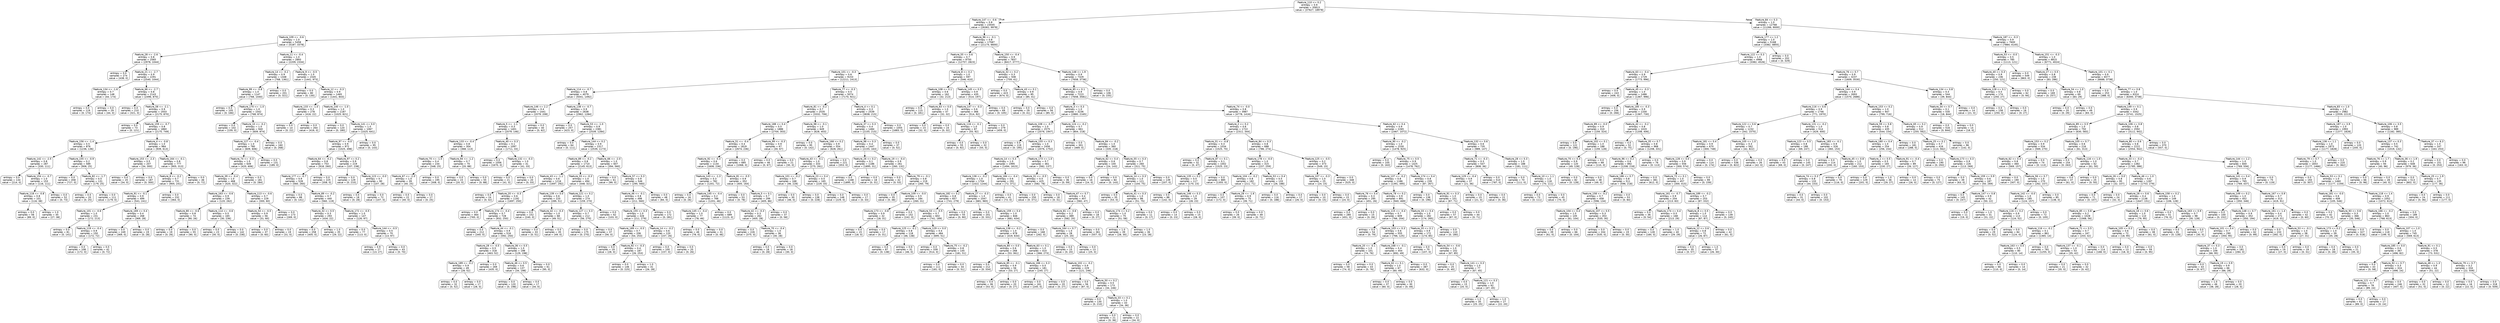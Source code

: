 digraph Tree {
node [shape=box, style="rounded", color="black", fontname=helvetica] ;
edge [fontname=helvetica] ;
0 [label="Feature_110 <= 0.2\nentropy = 0.9\nsamples = 35813\nvalue = [37627, 18978]"] ;
1 [label="Feature_147 <= -0.6\nentropy = 0.8\nsamples = 23045\nvalue = [26361, 9978]"] ;
0 -> 1 [labeldistance=2.5, labelangle=45, headlabel="True"] ;
2 [label="Feature_109 <= -0.6\nentropy = 1.0\nsamples = 5458\nvalue = [5187, 3378]"] ;
1 -> 2 ;
3 [label="Feature_28 <= -2.6\nentropy = 0.8\nsamples = 2565\nvalue = [2978, 1044]"] ;
2 -> 3 ;
4 [label="entropy = 0.0\nsamples = 274\nvalue = [438, 0]"] ;
3 -> 4 ;
5 [label="Feature_21 <= -2.7\nentropy = 0.9\nsamples = 2291\nvalue = [2540, 1044]"] ;
3 -> 5 ;
6 [label="Feature_134 <= -1.6\nentropy = 0.7\nsamples = 148\nvalue = [44, 174]"] ;
5 -> 6 ;
7 [label="entropy = 0.0\nsamples = 119\nvalue = [0, 174]"] ;
6 -> 7 ;
8 [label="entropy = 0.0\nsamples = 29\nvalue = [44, 0]"] ;
6 -> 8 ;
9 [label="Feature_66 <= -2.7\nentropy = 0.8\nsamples = 2143\nvalue = [2496, 870]"] ;
5 -> 9 ;
10 [label="entropy = 0.0\nsamples = 210\nvalue = [321, 0]"] ;
9 -> 10 ;
11 [label="Feature_58 <= -2.1\nentropy = 0.9\nsamples = 1933\nvalue = [2175, 870]"] ;
9 -> 11 ;
12 [label="entropy = 0.0\nsamples = 73\nvalue = [0, 121]"] ;
11 -> 12 ;
13 [label="Feature_159 <= -0.7\nentropy = 0.8\nsamples = 1860\nvalue = [2175, 749]"] ;
11 -> 13 ;
14 [label="Feature_156 <= -1.4\nentropy = 0.5\nsamples = 876\nvalue = [1236, 136]"] ;
13 -> 14 ;
15 [label="Feature_142 <= -2.5\nentropy = 0.8\nsamples = 287\nvalue = [330, 111]"] ;
14 -> 15 ;
16 [label="entropy = 0.0\nsamples = 134\nvalue = [214, 0]"] ;
15 -> 16 ;
17 [label="Feature_154 <= -0.7\nentropy = 1.0\nsamples = 153\nvalue = [116, 111]"] ;
15 -> 17 ;
18 [label="Feature_118 <= -0.8\nentropy = 0.8\nsamples = 101\nvalue = [116, 38]"] ;
17 -> 18 ;
19 [label="entropy = 0.0\nsamples = 56\nvalue = [89, 0]"] ;
18 -> 19 ;
20 [label="entropy = 1.0\nsamples = 45\nvalue = [27, 38]"] ;
18 -> 20 ;
21 [label="entropy = 0.0\nsamples = 52\nvalue = [0, 73]"] ;
17 -> 21 ;
22 [label="Feature_155 <= -0.9\nentropy = 0.2\nsamples = 589\nvalue = [906, 25]"] ;
14 -> 22 ;
23 [label="entropy = 0.0\nsamples = 458\nvalue = [727, 0]"] ;
22 -> 23 ;
24 [label="Feature_82 <= -1.7\nentropy = 0.5\nsamples = 131\nvalue = [179, 25]"] ;
22 -> 24 ;
25 [label="entropy = 0.0\nsamples = 20\nvalue = [0, 25]"] ;
24 -> 25 ;
26 [label="entropy = 0.0\nsamples = 111\nvalue = [179, 0]"] ;
24 -> 26 ;
27 [label="Feature_4 <= -0.8\nentropy = 1.0\nsamples = 984\nvalue = [939, 613]"] ;
13 -> 27 ;
28 [label="Feature_153 <= -2.3\nentropy = 0.5\nsamples = 207\nvalue = [34, 300]"] ;
27 -> 28 ;
29 [label="entropy = 0.0\nsamples = 20\nvalue = [34, 0]"] ;
28 -> 29 ;
30 [label="entropy = 0.0\nsamples = 187\nvalue = [0, 300]"] ;
28 -> 30 ;
31 [label="Feature_164 <= -0.1\nentropy = 0.8\nsamples = 777\nvalue = [905, 313]"] ;
27 -> 31 ;
32 [label="Feature_8 <= -0.2\nentropy = 0.7\nsamples = 731\nvalue = [905, 241]"] ;
31 -> 32 ;
33 [label="Feature_91 <= -0.1\nentropy = 0.9\nsamples = 499\nvalue = [541, 241]"] ;
32 -> 33 ;
34 [label="Feature_101 <= -0.6\nentropy = 1.0\nsamples = 231\nvalue = [172, 213]"] ;
33 -> 34 ;
35 [label="entropy = 0.0\nsamples = 81\nvalue = [0, 141]"] ;
34 -> 35 ;
36 [label="Feature_119 <= -0.4\nentropy = 0.9\nsamples = 150\nvalue = [172, 72]"] ;
34 -> 36 ;
37 [label="entropy = 0.0\nsamples = 108\nvalue = [172, 0]"] ;
36 -> 37 ;
38 [label="entropy = 0.0\nsamples = 42\nvalue = [0, 72]"] ;
36 -> 38 ;
39 [label="Feature_169 <= 0.4\nentropy = 0.4\nsamples = 268\nvalue = [369, 28]"] ;
33 -> 39 ;
40 [label="entropy = 0.0\nsamples = 249\nvalue = [369, 0]"] ;
39 -> 40 ;
41 [label="entropy = 0.0\nsamples = 19\nvalue = [0, 28]"] ;
39 -> 41 ;
42 [label="entropy = 0.0\nsamples = 232\nvalue = [364, 0]"] ;
32 -> 42 ;
43 [label="entropy = 0.0\nsamples = 46\nvalue = [0, 72]"] ;
31 -> 43 ;
44 [label="Feature_11 <= -0.4\nentropy = 1.0\nsamples = 2893\nvalue = [2209, 2334]"] ;
2 -> 44 ;
45 [label="Feature_14 <= -0.2\nentropy = 0.9\nsamples = 1348\nvalue = [768, 1361]"] ;
44 -> 45 ;
46 [label="Feature_99 <= -0.8\nentropy = 1.0\nsamples = 1147\nvalue = [768, 1040]"] ;
45 -> 46 ;
47 [label="entropy = 0.0\nsamples = 105\nvalue = [0, 166]"] ;
46 -> 47 ;
48 [label="Feature_170 <= -1.0\nentropy = 1.0\nsamples = 1042\nvalue = [768, 874]"] ;
46 -> 48 ;
49 [label="entropy = 0.0\nsamples = 102\nvalue = [159, 0]"] ;
48 -> 49 ;
50 [label="Feature_10 <= -0.2\nentropy = 1.0\nsamples = 940\nvalue = [609, 874]"] ;
48 -> 50 ;
51 [label="Feature_127 <= -0.4\nentropy = 1.0\nsamples = 780\nvalue = [609, 606]"] ;
50 -> 51 ;
52 [label="Feature_74 <= -0.3\nentropy = 1.0\nsamples = 649\nvalue = [420, 606]"] ;
51 -> 52 ;
53 [label="Feature_39 <= -0.4\nentropy = 1.0\nsamples = 468\nvalue = [420, 322]"] ;
52 -> 53 ;
54 [label="Feature_163 <= -0.6\nentropy = 0.9\nsamples = 239\nvalue = [120, 262]"] ;
53 -> 54 ;
55 [label="Feature_80 <= -0.6\nentropy = 0.8\nsamples = 74\nvalue = [90, 26]"] ;
54 -> 55 ;
56 [label="entropy = 0.0\nsamples = 19\nvalue = [0, 26]"] ;
55 -> 56 ;
57 [label="entropy = 0.0\nsamples = 55\nvalue = [90, 0]"] ;
55 -> 57 ;
58 [label="Feature_114 <= -0.6\nentropy = 0.5\nsamples = 165\nvalue = [30, 236]"] ;
54 -> 58 ;
59 [label="entropy = 0.0\nsamples = 23\nvalue = [30, 0]"] ;
58 -> 59 ;
60 [label="entropy = 0.0\nsamples = 142\nvalue = [0, 236]"] ;
58 -> 60 ;
61 [label="Feature_113 <= -0.6\nentropy = 0.7\nsamples = 229\nvalue = [300, 60]"] ;
53 -> 61 ;
62 [label="Feature_54 <= -0.5\nentropy = 0.9\nsamples = 56\nvalue = [31, 60]"] ;
61 -> 62 ;
63 [label="entropy = 0.0\nsamples = 37\nvalue = [0, 60]"] ;
62 -> 63 ;
64 [label="entropy = 0.0\nsamples = 19\nvalue = [31, 0]"] ;
62 -> 64 ;
65 [label="entropy = 0.0\nsamples = 173\nvalue = [269, 0]"] ;
61 -> 65 ;
66 [label="entropy = 0.0\nsamples = 181\nvalue = [0, 284]"] ;
52 -> 66 ;
67 [label="entropy = 0.0\nsamples = 131\nvalue = [189, 0]"] ;
51 -> 67 ;
68 [label="entropy = 0.0\nsamples = 160\nvalue = [0, 268]"] ;
50 -> 68 ;
69 [label="entropy = 0.0\nsamples = 201\nvalue = [0, 321]"] ;
45 -> 69 ;
70 [label="Feature_9 <= -0.5\nentropy = 1.0\nsamples = 1545\nvalue = [1441, 973]"] ;
44 -> 70 ;
71 [label="entropy = 0.0\nsamples = 80\nvalue = [0, 130]"] ;
70 -> 71 ;
72 [label="Feature_12 <= -0.3\nentropy = 0.9\nsamples = 1465\nvalue = [1441, 843]"] ;
70 -> 72 ;
73 [label="Feature_133 <= -1.0\nentropy = 0.3\nsamples = 278\nvalue = [416, 22]"] ;
72 -> 73 ;
74 [label="entropy = 0.0\nsamples = 14\nvalue = [0, 22]"] ;
73 -> 74 ;
75 [label="entropy = 0.0\nsamples = 264\nvalue = [416, 0]"] ;
73 -> 75 ;
76 [label="Feature_140 <= -1.0\nentropy = 1.0\nsamples = 1187\nvalue = [1025, 821]"] ;
72 -> 76 ;
77 [label="entropy = 0.0\nsamples = 120\nvalue = [0, 180]"] ;
76 -> 77 ;
78 [label="Feature_141 <= 0.0\nentropy = 1.0\nsamples = 1067\nvalue = [1025, 641]"] ;
76 -> 78 ;
79 [label="Feature_97 <= -0.0\nentropy = 0.9\nsamples = 972\nvalue = [1025, 498]"] ;
78 -> 79 ;
80 [label="Feature_64 <= -0.2\nentropy = 0.8\nsamples = 753\nvalue = [918, 260]"] ;
79 -> 80 ;
81 [label="Feature_177 <= -0.7\nentropy = 0.9\nsamples = 528\nvalue = [560, 260]"] ;
80 -> 81 ;
82 [label="entropy = 0.0\nsamples = 88\nvalue = [0, 141]"] ;
81 -> 82 ;
83 [label="Feature_89 <= -0.2\nentropy = 0.7\nsamples = 440\nvalue = [560, 119]"] ;
81 -> 83 ;
84 [label="Feature_32 <= 0.5\nentropy = 0.3\nsamples = 293\nvalue = [434, 22]"] ;
83 -> 84 ;
85 [label="entropy = 0.0\nsamples = 258\nvalue = [405, 0]"] ;
84 -> 85 ;
86 [label="entropy = 1.0\nsamples = 35\nvalue = [29, 22]"] ;
84 -> 86 ;
87 [label="Feature_172 <= -0.5\nentropy = 1.0\nsamples = 147\nvalue = [126, 97]"] ;
83 -> 87 ;
88 [label="entropy = 0.0\nsamples = 77\nvalue = [113, 0]"] ;
87 -> 88 ;
89 [label="Feature_144 <= -0.5\nentropy = 0.5\nsamples = 70\nvalue = [13, 97]"] ;
87 -> 89 ;
90 [label="entropy = 0.9\nsamples = 27\nvalue = [13, 27]"] ;
89 -> 90 ;
91 [label="entropy = 0.0\nsamples = 43\nvalue = [0, 70]"] ;
89 -> 91 ;
92 [label="entropy = 0.0\nsamples = 225\nvalue = [358, 0]"] ;
80 -> 92 ;
93 [label="Feature_97 <= 0.2\nentropy = 0.9\nsamples = 219\nvalue = [107, 238]"] ;
79 -> 93 ;
94 [label="entropy = 0.0\nsamples = 129\nvalue = [0, 210]"] ;
93 -> 94 ;
95 [label="Feature_123 <= -0.0\nentropy = 0.7\nsamples = 90\nvalue = [107, 28]"] ;
93 -> 95 ;
96 [label="entropy = 0.0\nsamples = 18\nvalue = [0, 28]"] ;
95 -> 96 ;
97 [label="entropy = 0.0\nsamples = 72\nvalue = [107, 0]"] ;
95 -> 97 ;
98 [label="entropy = 0.0\nsamples = 95\nvalue = [0, 143]"] ;
78 -> 98 ;
99 [label="Feature_96 <= -0.1\nentropy = 0.8\nsamples = 17587\nvalue = [21174, 6600]"] ;
1 -> 99 ;
100 [label="Feature_55 <= 0.6\nentropy = 0.7\nsamples = 9750\nvalue = [12757, 2823]"] ;
99 -> 100 ;
101 [label="Feature_101 <= -0.3\nentropy = 0.6\nsamples = 9153\nvalue = [12211, 2413]"] ;
100 -> 101 ;
102 [label="Feature_114 <= -0.7\nentropy = 0.8\nsamples = 4079\nvalue = [5041, 1492]"] ;
101 -> 102 ;
103 [label="Feature_146 <= 2.2\nentropy = 0.4\nsamples = 1441\nvalue = [2079, 208]"] ;
102 -> 103 ;
104 [label="Feature_5 <= -1.1\nentropy = 0.3\nsamples = 1401\nvalue = [2079, 146]"] ;
103 -> 104 ;
105 [label="Feature_133 <= -0.4\nentropy = 0.8\nsamples = 304\nvalue = [368, 113]"] ;
104 -> 105 ;
106 [label="Feature_70 <= -1.5\nentropy = 0.4\nsamples = 234\nvalue = [348, 25]"] ;
105 -> 106 ;
107 [label="Feature_67 <= -2.0\nentropy = 1.0\nsamples = 39\nvalue = [40, 25]"] ;
106 -> 107 ;
108 [label="entropy = 0.0\nsamples = 22\nvalue = [40, 0]"] ;
107 -> 108 ;
109 [label="entropy = 0.0\nsamples = 17\nvalue = [0, 25]"] ;
107 -> 109 ;
110 [label="entropy = 0.0\nsamples = 195\nvalue = [308, 0]"] ;
106 -> 110 ;
111 [label="Feature_94 <= -1.2\nentropy = 0.7\nsamples = 70\nvalue = [20, 88]"] ;
105 -> 111 ;
112 [label="entropy = 0.0\nsamples = 15\nvalue = [20, 0]"] ;
111 -> 112 ;
113 [label="entropy = 0.0\nsamples = 55\nvalue = [0, 88]"] ;
111 -> 113 ;
114 [label="Feature_40 <= 0.3\nentropy = 0.1\nsamples = 1097\nvalue = [1711, 33]"] ;
104 -> 114 ;
115 [label="entropy = 0.0\nsamples = 1056\nvalue = [1670, 0]"] ;
114 -> 115 ;
116 [label="Feature_132 <= -0.3\nentropy = 1.0\nsamples = 41\nvalue = [41, 33]"] ;
114 -> 116 ;
117 [label="entropy = 0.0\nsamples = 21\nvalue = [41, 0]"] ;
116 -> 117 ;
118 [label="entropy = 0.0\nsamples = 20\nvalue = [0, 33]"] ;
116 -> 118 ;
119 [label="entropy = 0.0\nsamples = 40\nvalue = [0, 62]"] ;
103 -> 119 ;
120 [label="Feature_138 <= -0.7\nentropy = 0.9\nsamples = 2638\nvalue = [2962, 1284]"] ;
102 -> 120 ;
121 [label="entropy = 0.0\nsamples = 257\nvalue = [423, 0]"] ;
120 -> 121 ;
122 [label="Feature_53 <= -1.0\nentropy = 0.9\nsamples = 2381\nvalue = [2539, 1284]"] ;
120 -> 122 ;
123 [label="entropy = 0.0\nsamples = 64\nvalue = [0, 111]"] ;
122 -> 123 ;
124 [label="Feature_144 <= 0.2\nentropy = 0.9\nsamples = 2317\nvalue = [2539, 1173]"] ;
122 -> 124 ;
125 [label="Feature_89 <= -0.2\nentropy = 0.8\nsamples = 1710\nvalue = [2145, 613]"] ;
124 -> 125 ;
126 [label="Feature_43 <= -1.1\nentropy = 0.6\nsamples = 1216\nvalue = [1697, 292]"] ;
125 -> 126 ;
127 [label="entropy = 0.0\nsamples = 24\nvalue = [0, 42]"] ;
126 -> 127 ;
128 [label="Feature_20 <= -0.3\nentropy = 0.6\nsamples = 1192\nvalue = [1697, 250]"] ;
126 -> 128 ;
129 [label="entropy = 0.0\nsamples = 464\nvalue = [765, 0]"] ;
128 -> 129 ;
130 [label="Feature_174 <= -0.4\nentropy = 0.7\nsamples = 728\nvalue = [932, 250]"] ;
128 -> 130 ;
131 [label="entropy = 0.0\nsamples = 212\nvalue = [340, 0]"] ;
130 -> 131 ;
132 [label="Feature_44 <= -0.1\nentropy = 0.9\nsamples = 516\nvalue = [592, 250]"] ;
130 -> 132 ;
133 [label="Feature_28 <= -0.5\nentropy = 0.5\nsamples = 318\nvalue = [463, 52]"] ;
132 -> 133 ;
134 [label="Feature_189 <= -0.2\nentropy = 0.9\nsamples = 49\nvalue = [28, 52]"] ;
133 -> 134 ;
135 [label="entropy = 0.0\nsamples = 32\nvalue = [0, 52]"] ;
134 -> 135 ;
136 [label="entropy = 0.0\nsamples = 17\nvalue = [28, 0]"] ;
134 -> 136 ;
137 [label="entropy = 0.0\nsamples = 269\nvalue = [435, 0]"] ;
133 -> 137 ;
138 [label="Feature_36 <= 0.5\nentropy = 1.0\nsamples = 198\nvalue = [129, 198]"] ;
132 -> 138 ;
139 [label="Feature_46 <= 0.5\nentropy = 0.6\nsamples = 137\nvalue = [34, 198]"] ;
138 -> 139 ;
140 [label="entropy = 0.0\nsamples = 120\nvalue = [0, 198]"] ;
139 -> 140 ;
141 [label="entropy = 0.0\nsamples = 17\nvalue = [34, 0]"] ;
139 -> 141 ;
142 [label="entropy = 0.0\nsamples = 61\nvalue = [95, 0]"] ;
138 -> 142 ;
143 [label="Feature_33 <= -0.3\nentropy = 1.0\nsamples = 494\nvalue = [448, 321]"] ;
125 -> 143 ;
144 [label="Feature_139 <= 0.0\nentropy = 0.6\nsamples = 220\nvalue = [289, 51]"] ;
143 -> 144 ;
145 [label="entropy = 0.0\nsamples = 152\nvalue = [240, 0]"] ;
144 -> 145 ;
146 [label="Feature_42 <= -0.3\nentropy = 1.0\nsamples = 68\nvalue = [49, 51]"] ;
144 -> 146 ;
147 [label="entropy = 0.0\nsamples = 33\nvalue = [0, 51]"] ;
146 -> 147 ;
148 [label="entropy = 0.0\nsamples = 35\nvalue = [49, 0]"] ;
146 -> 148 ;
149 [label="Feature_121 <= 0.2\nentropy = 1.0\nsamples = 274\nvalue = [159, 270]"] ;
143 -> 149 ;
150 [label="Feature_127 <= 0.3\nentropy = 0.7\nsamples = 212\nvalue = [56, 270]"] ;
149 -> 150 ;
151 [label="entropy = 0.0\nsamples = 175\nvalue = [0, 270]"] ;
150 -> 151 ;
152 [label="entropy = 0.0\nsamples = 37\nvalue = [56, 0]"] ;
150 -> 152 ;
153 [label="entropy = 0.0\nsamples = 62\nvalue = [103, 0]"] ;
149 -> 153 ;
154 [label="Feature_66 <= -2.0\nentropy = 1.0\nsamples = 607\nvalue = [394, 560]"] ;
124 -> 154 ;
155 [label="entropy = 0.0\nsamples = 61\nvalue = [99, 0]"] ;
154 -> 155 ;
156 [label="Feature_57 <= 0.3\nentropy = 0.9\nsamples = 546\nvalue = [295, 560]"] ;
154 -> 156 ;
157 [label="Feature_46 <= -0.1\nentropy = 0.8\nsamples = 498\nvalue = [211, 560]"] ;
156 -> 157 ;
158 [label="Feature_155 <= 0.3\nentropy = 1.0\nsamples = 326\nvalue = [211, 279]"] ;
157 -> 158 ;
159 [label="Feature_189 <= -0.5\nentropy = 0.7\nsamples = 206\nvalue = [54, 253]"] ;
158 -> 159 ;
160 [label="entropy = 0.0\nsamples = 19\nvalue = [28, 0]"] ;
159 -> 160 ;
161 [label="Feature_92 <= -0.3\nentropy = 0.4\nsamples = 187\nvalue = [26, 253]"] ;
159 -> 161 ;
162 [label="entropy = 0.0\nsamples = 146\nvalue = [0, 225]"] ;
161 -> 162 ;
163 [label="entropy = 1.0\nsamples = 41\nvalue = [26, 28]"] ;
161 -> 163 ;
164 [label="Feature_14 <= -0.2\nentropy = 0.6\nsamples = 120\nvalue = [157, 26]"] ;
158 -> 164 ;
165 [label="entropy = 0.0\nsamples = 100\nvalue = [157, 0]"] ;
164 -> 165 ;
166 [label="entropy = 0.0\nsamples = 20\nvalue = [0, 26]"] ;
164 -> 166 ;
167 [label="entropy = 0.0\nsamples = 172\nvalue = [0, 281]"] ;
157 -> 167 ;
168 [label="entropy = 0.0\nsamples = 48\nvalue = [84, 0]"] ;
156 -> 168 ;
169 [label="Feature_77 <= -0.3\nentropy = 0.5\nsamples = 5074\nvalue = [7170, 921]"] ;
101 -> 169 ;
170 [label="Feature_81 <= -0.2\nentropy = 0.7\nsamples = 2535\nvalue = [3332, 706]"] ;
169 -> 170 ;
171 [label="Feature_188 <= 0.4\nentropy = 0.5\nsamples = 1886\nvalue = [2704, 303]"] ;
170 -> 171 ;
172 [label="Feature_51 <= -0.4\nentropy = 0.4\nsamples = 1819\nvalue = [2674, 236]"] ;
171 -> 172 ;
173 [label="Feature_92 <= -0.3\nentropy = 0.6\nsamples = 1134\nvalue = [1606, 236]"] ;
172 -> 173 ;
174 [label="Feature_143 <= -1.3\nentropy = 0.3\nsamples = 782\nvalue = [1201, 72]"] ;
173 -> 174 ;
175 [label="entropy = 0.0\nsamples = 16\nvalue = [0, 26]"] ;
174 -> 175 ;
176 [label="Feature_145 <= -0.4\nentropy = 0.2\nsamples = 766\nvalue = [1201, 46]"] ;
174 -> 176 ;
177 [label="Feature_145 <= -0.4\nentropy = 1.0\nsamples = 77\nvalue = [78, 46]"] ;
176 -> 177 ;
178 [label="entropy = 0.0\nsamples = 46\nvalue = [78, 0]"] ;
177 -> 178 ;
179 [label="entropy = 0.0\nsamples = 31\nvalue = [0, 46]"] ;
177 -> 179 ;
180 [label="entropy = 0.0\nsamples = 689\nvalue = [1123, 0]"] ;
176 -> 180 ;
181 [label="Feature_81 <= -0.5\nentropy = 0.9\nsamples = 352\nvalue = [405, 164]"] ;
173 -> 181 ;
182 [label="entropy = 0.0\nsamples = 53\nvalue = [0, 78]"] ;
181 -> 182 ;
183 [label="Feature_5 <= 0.1\nentropy = 0.7\nsamples = 299\nvalue = [405, 86]"] ;
181 -> 183 ;
184 [label="Feature_42 <= -0.3\nentropy = 0.3\nsamples = 262\nvalue = [405, 28]"] ;
183 -> 184 ;
185 [label="entropy = 0.0\nsamples = 226\nvalue = [375, 0]"] ;
184 -> 185 ;
186 [label="Feature_70 <= -0.4\nentropy = 1.0\nsamples = 36\nvalue = [30, 28]"] ;
184 -> 186 ;
187 [label="entropy = 0.0\nsamples = 18\nvalue = [0, 28]"] ;
186 -> 187 ;
188 [label="entropy = 0.0\nsamples = 18\nvalue = [30, 0]"] ;
186 -> 188 ;
189 [label="entropy = 0.0\nsamples = 37\nvalue = [0, 58]"] ;
183 -> 189 ;
190 [label="entropy = 0.0\nsamples = 685\nvalue = [1068, 0]"] ;
172 -> 190 ;
191 [label="Feature_99 <= -0.3\nentropy = 0.9\nsamples = 67\nvalue = [30, 67]"] ;
171 -> 191 ;
192 [label="entropy = 0.0\nsamples = 46\nvalue = [0, 67]"] ;
191 -> 192 ;
193 [label="entropy = 0.0\nsamples = 21\nvalue = [30, 0]"] ;
191 -> 193 ;
194 [label="Feature_98 <= -0.1\nentropy = 1.0\nsamples = 649\nvalue = [628, 403]"] ;
170 -> 194 ;
195 [label="entropy = 0.0\nsamples = 95\nvalue = [0, 142]"] ;
194 -> 195 ;
196 [label="Feature_166 <= 0.2\nentropy = 0.9\nsamples = 554\nvalue = [628, 261]"] ;
194 -> 196 ;
197 [label="Feature_43 <= -0.1\nentropy = 1.0\nsamples = 333\nvalue = [275, 261]"] ;
196 -> 197 ;
198 [label="Feature_101 <= -0.2\nentropy = 0.7\nsamples = 168\nvalue = [46, 228]"] ;
197 -> 198 ;
199 [label="entropy = 0.0\nsamples = 30\nvalue = [46, 0]"] ;
198 -> 199 ;
200 [label="entropy = 0.0\nsamples = 138\nvalue = [0, 228]"] ;
198 -> 200 ;
201 [label="Feature_23 <= 0.4\nentropy = 0.5\nsamples = 165\nvalue = [229, 33]"] ;
197 -> 201 ;
202 [label="entropy = 0.0\nsamples = 148\nvalue = [229, 0]"] ;
201 -> 202 ;
203 [label="entropy = 0.0\nsamples = 17\nvalue = [0, 33]"] ;
201 -> 203 ;
204 [label="entropy = 0.0\nsamples = 221\nvalue = [353, 0]"] ;
196 -> 204 ;
205 [label="Feature_4 <= 0.1\nentropy = 0.3\nsamples = 2539\nvalue = [3838, 215]"] ;
169 -> 205 ;
206 [label="Feature_37 <= 0.3\nentropy = 0.4\nsamples = 1484\nvalue = [2155, 215]"] ;
205 -> 206 ;
207 [label="Feature_98 <= 0.3\nentropy = 0.4\nsamples = 1447\nvalue = [2155, 163]"] ;
206 -> 207 ;
208 [label="Feature_26 <= 0.2\nentropy = 0.1\nsamples = 1186\nvalue = [1895, 31]"] ;
207 -> 208 ;
209 [label="entropy = 0.0\nsamples = 1168\nvalue = [1895, 0]"] ;
208 -> 209 ;
210 [label="entropy = 0.0\nsamples = 18\nvalue = [0, 31]"] ;
208 -> 210 ;
211 [label="Feature_19 <= -0.4\nentropy = 0.9\nsamples = 261\nvalue = [260, 132]"] ;
207 -> 211 ;
212 [label="entropy = 0.0\nsamples = 42\nvalue = [0, 53]"] ;
211 -> 212 ;
213 [label="Feature_79 <= -0.1\nentropy = 0.8\nsamples = 219\nvalue = [260, 79]"] ;
211 -> 213 ;
214 [label="entropy = 0.0\nsamples = 35\nvalue = [0, 48]"] ;
213 -> 214 ;
215 [label="Feature_109 <= -0.0\nentropy = 0.5\nsamples = 184\nvalue = [260, 31]"] ;
213 -> 215 ;
216 [label="Feature_173 <= -0.8\nentropy = 0.9\nsamples = 32\nvalue = [18, 31]"] ;
215 -> 216 ;
217 [label="entropy = 0.0\nsamples = 15\nvalue = [18, 0]"] ;
216 -> 217 ;
218 [label="entropy = 0.0\nsamples = 17\nvalue = [0, 31]"] ;
216 -> 218 ;
219 [label="entropy = 0.0\nsamples = 152\nvalue = [242, 0]"] ;
215 -> 219 ;
220 [label="entropy = 0.0\nsamples = 37\nvalue = [0, 52]"] ;
206 -> 220 ;
221 [label="entropy = 0.0\nsamples = 1055\nvalue = [1683, 0]"] ;
205 -> 221 ;
222 [label="Feature_8 <= 0.2\nentropy = 1.0\nsamples = 597\nvalue = [546, 410]"] ;
100 -> 222 ;
223 [label="Feature_108 <= 0.1\nentropy = 0.6\nsamples = 162\nvalue = [32, 213]"] ;
222 -> 223 ;
224 [label="entropy = 0.0\nsamples = 115\nvalue = [0, 181]"] ;
223 -> 224 ;
225 [label="Feature_63 <= 0.0\nentropy = 1.0\nsamples = 47\nvalue = [32, 32]"] ;
223 -> 225 ;
226 [label="entropy = 0.0\nsamples = 23\nvalue = [32, 0]"] ;
225 -> 226 ;
227 [label="entropy = 0.0\nsamples = 24\nvalue = [0, 32]"] ;
225 -> 227 ;
228 [label="Feature_145 <= 0.5\nentropy = 0.9\nsamples = 435\nvalue = [514, 197]"] ;
222 -> 228 ;
229 [label="Feature_147 <= -0.3\nentropy = 0.6\nsamples = 366\nvalue = [514, 92]"] ;
228 -> 229 ;
230 [label="Feature_116 <= -0.1\nentropy = 1.0\nsamples = 87\nvalue = [55, 92]"] ;
229 -> 230 ;
231 [label="entropy = 0.0\nsamples = 55\nvalue = [0, 92]"] ;
230 -> 231 ;
232 [label="entropy = 0.0\nsamples = 32\nvalue = [55, 0]"] ;
230 -> 232 ;
233 [label="entropy = 0.0\nsamples = 279\nvalue = [459, 0]"] ;
229 -> 233 ;
234 [label="entropy = 0.0\nsamples = 69\nvalue = [0, 105]"] ;
228 -> 234 ;
235 [label="Feature_150 <= -0.4\nentropy = 0.9\nsamples = 7837\nvalue = [8417, 3777]"] ;
99 -> 235 ;
236 [label="Feature_32 <= 0.2\nentropy = 0.3\nsamples = 508\nvalue = [759, 41]"] ;
235 -> 236 ;
237 [label="entropy = 0.0\nsamples = 423\nvalue = [674, 0]"] ;
236 -> 237 ;
238 [label="Feature_43 <= 0.1\nentropy = 0.9\nsamples = 85\nvalue = [85, 41]"] ;
236 -> 238 ;
239 [label="entropy = 0.0\nsamples = 29\nvalue = [0, 41]"] ;
238 -> 239 ;
240 [label="entropy = 0.0\nsamples = 56\nvalue = [85, 0]"] ;
238 -> 240 ;
241 [label="Feature_148 <= 1.9\nentropy = 0.9\nsamples = 7329\nvalue = [7658, 3736]"] ;
235 -> 241 ;
242 [label="Feature_85 <= 0.1\nentropy = 0.9\nsamples = 7223\nvalue = [7658, 3581]"] ;
241 -> 242 ;
243 [label="Feature_3 <= 0.3\nentropy = 1.0\nsamples = 3236\nvalue = [2880, 2165]"] ;
242 -> 243 ;
244 [label="Feature_108 <= -0.7\nentropy = 1.0\nsamples = 2575\nvalue = [2076, 1947]"] ;
243 -> 244 ;
245 [label="entropy = 0.0\nsamples = 119\nvalue = [0, 195]"] ;
244 -> 245 ;
246 [label="Feature_155 <= 0.3\nentropy = 1.0\nsamples = 2456\nvalue = [2076, 1752]"] ;
244 -> 246 ;
247 [label="Feature_14 <= 0.3\nentropy = 1.0\nsamples = 1995\nvalue = [1494, 1615]"] ;
246 -> 247 ;
248 [label="Feature_136 <= -0.2\nentropy = 1.0\nsamples = 1704\nvalue = [1422, 1244]"] ;
247 -> 248 ;
249 [label="Feature_182 <= 0.2\nentropy = 0.8\nsamples = 657\nvalue = [741, 279]"] ;
248 -> 249 ;
250 [label="Feature_53 <= -0.5\nentropy = 0.7\nsamples = 602\nvalue = [741, 189]"] ;
249 -> 250 ;
251 [label="Feature_125 <= -0.1\nentropy = 0.8\nsamples = 118\nvalue = [46, 138]"] ;
250 -> 251 ;
252 [label="entropy = 0.0\nsamples = 87\nvalue = [0, 138]"] ;
251 -> 252 ;
253 [label="entropy = 0.0\nsamples = 31\nvalue = [46, 0]"] ;
251 -> 253 ;
254 [label="Feature_129 <= 0.0\nentropy = 0.4\nsamples = 484\nvalue = [695, 51]"] ;
250 -> 254 ;
255 [label="entropy = 0.0\nsamples = 339\nvalue = [514, 0]"] ;
254 -> 255 ;
256 [label="Feature_75 <= -0.2\nentropy = 0.8\nsamples = 145\nvalue = [181, 51]"] ;
254 -> 256 ;
257 [label="entropy = 0.0\nsamples = 111\nvalue = [181, 0]"] ;
256 -> 257 ;
258 [label="entropy = 0.0\nsamples = 34\nvalue = [0, 51]"] ;
256 -> 258 ;
259 [label="entropy = 0.0\nsamples = 55\nvalue = [0, 90]"] ;
249 -> 259 ;
260 [label="Feature_27 <= -0.3\nentropy = 1.0\nsamples = 1047\nvalue = [681, 965]"] ;
248 -> 260 ;
261 [label="entropy = 0.0\nsamples = 201\nvalue = [0, 331]"] ;
260 -> 261 ;
262 [label="Feature_159 <= 0.4\nentropy = 1.0\nsamples = 846\nvalue = [681, 634]"] ;
260 -> 262 ;
263 [label="Feature_138 <= -0.2\nentropy = 1.0\nsamples = 678\nvalue = [419, 634]"] ;
262 -> 263 ;
264 [label="Feature_80 <= 0.0\nentropy = 0.6\nsamples = 268\nvalue = [53, 361]"] ;
263 -> 264 ;
265 [label="entropy = 0.0\nsamples = 212\nvalue = [0, 334]"] ;
264 -> 265 ;
266 [label="Feature_85 <= -0.1\nentropy = 0.9\nsamples = 56\nvalue = [53, 27]"] ;
264 -> 266 ;
267 [label="entropy = 0.0\nsamples = 36\nvalue = [53, 0]"] ;
266 -> 267 ;
268 [label="entropy = 0.0\nsamples = 20\nvalue = [0, 27]"] ;
266 -> 268 ;
269 [label="Feature_63 <= 0.1\nentropy = 1.0\nsamples = 410\nvalue = [366, 273]"] ;
263 -> 269 ;
270 [label="Feature_166 <= 0.3\nentropy = 0.5\nsamples = 181\nvalue = [245, 27]"] ;
269 -> 270 ;
271 [label="entropy = 0.0\nsamples = 161\nvalue = [245, 0]"] ;
270 -> 271 ;
272 [label="entropy = 0.0\nsamples = 20\nvalue = [0, 27]"] ;
270 -> 272 ;
273 [label="Feature_102 <= -0.2\nentropy = 0.9\nsamples = 229\nvalue = [121, 246]"] ;
269 -> 273 ;
274 [label="entropy = 0.0\nsamples = 56\nvalue = [87, 0]"] ;
273 -> 274 ;
275 [label="Feature_50 <= 0.2\nentropy = 0.5\nsamples = 173\nvalue = [34, 246]"] ;
273 -> 275 ;
276 [label="entropy = 0.0\nsamples = 130\nvalue = [0, 210]"] ;
275 -> 276 ;
277 [label="Feature_33 <= 0.1\nentropy = 1.0\nsamples = 43\nvalue = [34, 36]"] ;
275 -> 277 ;
278 [label="entropy = 0.0\nsamples = 21\nvalue = [0, 36]"] ;
277 -> 278 ;
279 [label="entropy = 0.0\nsamples = 22\nvalue = [34, 0]"] ;
277 -> 279 ;
280 [label="entropy = 0.0\nsamples = 168\nvalue = [262, 0]"] ;
262 -> 280 ;
281 [label="Feature_184 <= -0.4\nentropy = 0.6\nsamples = 291\nvalue = [72, 371]"] ;
247 -> 281 ;
282 [label="entropy = 0.0\nsamples = 41\nvalue = [72, 0]"] ;
281 -> 282 ;
283 [label="entropy = 0.0\nsamples = 250\nvalue = [0, 371]"] ;
281 -> 283 ;
284 [label="Feature_173 <= 1.0\nentropy = 0.7\nsamples = 461\nvalue = [582, 137]"] ;
246 -> 284 ;
285 [label="Feature_31 <= -0.5\nentropy = 0.5\nsamples = 425\nvalue = [582, 78]"] ;
284 -> 285 ;
286 [label="entropy = 0.0\nsamples = 18\nvalue = [0, 31]"] ;
285 -> 286 ;
287 [label="Feature_47 <= 0.7\nentropy = 0.4\nsamples = 407\nvalue = [582, 47]"] ;
285 -> 287 ;
288 [label="Feature_81 <= -0.6\nentropy = 0.2\nsamples = 389\nvalue = [582, 20]"] ;
287 -> 288 ;
289 [label="Feature_164 <= 0.7\nentropy = 1.0\nsamples = 28\nvalue = [25, 20]"] ;
288 -> 289 ;
290 [label="entropy = 0.0\nsamples = 15\nvalue = [0, 20]"] ;
289 -> 290 ;
291 [label="entropy = 0.0\nsamples = 13\nvalue = [25, 0]"] ;
289 -> 291 ;
292 [label="entropy = 0.0\nsamples = 361\nvalue = [557, 0]"] ;
288 -> 292 ;
293 [label="entropy = 0.0\nsamples = 18\nvalue = [0, 27]"] ;
287 -> 293 ;
294 [label="entropy = 0.0\nsamples = 36\nvalue = [0, 59]"] ;
284 -> 294 ;
295 [label="Feature_124 <= -0.2\nentropy = 0.7\nsamples = 661\nvalue = [804, 218]"] ;
243 -> 295 ;
296 [label="entropy = 0.0\nsamples = 301\nvalue = [469, 0]"] ;
295 -> 296 ;
297 [label="Feature_84 <= -0.2\nentropy = 1.0\nsamples = 360\nvalue = [335, 218]"] ;
295 -> 297 ;
298 [label="Feature_62 <= 0.4\nentropy = 0.6\nsamples = 100\nvalue = [24, 143]"] ;
297 -> 298 ;
299 [label="entropy = 0.0\nsamples = 16\nvalue = [24, 0]"] ;
298 -> 299 ;
300 [label="entropy = 0.0\nsamples = 84\nvalue = [0, 143]"] ;
298 -> 300 ;
301 [label="Feature_55 <= 0.3\nentropy = 0.7\nsamples = 260\nvalue = [311, 75]"] ;
297 -> 301 ;
302 [label="Feature_14 <= 0.3\nentropy = 1.0\nsamples = 121\nvalue = [104, 75]"] ;
301 -> 302 ;
303 [label="entropy = 0.0\nsamples = 35\nvalue = [53, 0]"] ;
302 -> 303 ;
304 [label="Feature_41 <= 0.3\nentropy = 1.0\nsamples = 86\nvalue = [51, 75]"] ;
302 -> 304 ;
305 [label="Feature_174 <= 0.2\nentropy = 1.0\nsamples = 75\nvalue = [51, 58]"] ;
304 -> 305 ;
306 [label="entropy = 1.0\nsamples = 39\nvalue = [28, 30]"] ;
305 -> 306 ;
307 [label="entropy = 1.0\nsamples = 36\nvalue = [23, 28]"] ;
305 -> 307 ;
308 [label="entropy = 0.0\nsamples = 11\nvalue = [0, 17]"] ;
304 -> 308 ;
309 [label="entropy = 0.0\nsamples = 139\nvalue = [207, 0]"] ;
301 -> 309 ;
310 [label="Feature_74 <= -0.0\nentropy = 0.8\nsamples = 3987\nvalue = [4778, 1416]"] ;
242 -> 310 ;
311 [label="Feature_2 <= 0.2\nentropy = 0.6\nsamples = 1722\nvalue = [2311, 344]"] ;
310 -> 311 ;
312 [label="Feature_31 <= -0.8\nentropy = 0.3\nsamples = 1034\nvalue = [1525, 70]"] ;
311 -> 312 ;
313 [label="entropy = 0.0\nsamples = 32\nvalue = [0, 47]"] ;
312 -> 313 ;
314 [label="Feature_87 <= 0.1\nentropy = 0.1\nsamples = 1002\nvalue = [1525, 23]"] ;
312 -> 314 ;
315 [label="Feature_135 <= 0.2\nentropy = 0.5\nsamples = 117\nvalue = [170, 23]"] ;
314 -> 315 ;
316 [label="entropy = 0.0\nsamples = 88\nvalue = [142, 0]"] ;
315 -> 316 ;
317 [label="Feature_146 <= 0.3\nentropy = 1.0\nsamples = 29\nvalue = [28, 23]"] ;
315 -> 317 ;
318 [label="entropy = 0.0\nsamples = 14\nvalue = [0, 23]"] ;
317 -> 318 ;
319 [label="entropy = 0.0\nsamples = 15\nvalue = [28, 0]"] ;
317 -> 319 ;
320 [label="entropy = 0.0\nsamples = 885\nvalue = [1355, 0]"] ;
314 -> 320 ;
321 [label="Feature_84 <= 0.3\nentropy = 0.8\nsamples = 688\nvalue = [786, 274]"] ;
311 -> 321 ;
322 [label="Feature_178 <= -0.0\nentropy = 1.0\nsamples = 315\nvalue = [237, 259]"] ;
321 -> 322 ;
323 [label="Feature_104 <= -0.2\nentropy = 0.8\nsamples = 182\nvalue = [211, 71]"] ;
322 -> 323 ;
324 [label="entropy = 0.0\nsamples = 107\nvalue = [172, 0]"] ;
323 -> 324 ;
325 [label="Feature_28 <= -1.6\nentropy = 0.9\nsamples = 75\nvalue = [39, 71]"] ;
323 -> 325 ;
326 [label="entropy = 0.0\nsamples = 26\nvalue = [39, 0]"] ;
325 -> 326 ;
327 [label="entropy = 0.0\nsamples = 49\nvalue = [0, 71]"] ;
325 -> 327 ;
328 [label="Feature_53 <= 0.4\nentropy = 0.5\nsamples = 133\nvalue = [26, 188]"] ;
322 -> 328 ;
329 [label="entropy = 0.0\nsamples = 116\nvalue = [0, 188]"] ;
328 -> 329 ;
330 [label="entropy = 0.0\nsamples = 17\nvalue = [26, 0]"] ;
328 -> 330 ;
331 [label="Feature_125 <= -0.5\nentropy = 0.2\nsamples = 373\nvalue = [549, 15]"] ;
321 -> 331 ;
332 [label="Feature_107 <= -0.3\nentropy = 1.0\nsamples = 25\nvalue = [24, 15]"] ;
331 -> 332 ;
333 [label="entropy = 0.0\nsamples = 10\nvalue = [0, 15]"] ;
332 -> 333 ;
334 [label="entropy = 0.0\nsamples = 15\nvalue = [24, 0]"] ;
332 -> 334 ;
335 [label="entropy = 0.0\nsamples = 348\nvalue = [525, 0]"] ;
331 -> 335 ;
336 [label="Feature_62 <= 0.4\nentropy = 0.9\nsamples = 2265\nvalue = [2467, 1072]"] ;
310 -> 336 ;
337 [label="Feature_90 <= -0.2\nentropy = 1.0\nsamples = 1530\nvalue = [1478, 925]"] ;
336 -> 337 ;
338 [label="entropy = 0.0\nsamples = 105\nvalue = [0, 163]"] ;
337 -> 338 ;
339 [label="Feature_75 <= 0.5\nentropy = 0.9\nsamples = 1425\nvalue = [1478, 762]"] ;
337 -> 339 ;
340 [label="Feature_137 <= -0.2\nentropy = 0.8\nsamples = 1186\nvalue = [1391, 495]"] ;
339 -> 340 ;
341 [label="Feature_76 <= 0.4\nentropy = 0.3\nsamples = 295\nvalue = [451, 26]"] ;
340 -> 341 ;
342 [label="entropy = 0.0\nsamples = 280\nvalue = [451, 0]"] ;
341 -> 342 ;
343 [label="entropy = 0.0\nsamples = 15\nvalue = [0, 26]"] ;
341 -> 343 ;
344 [label="Feature_78 <= 0.2\nentropy = 0.9\nsamples = 891\nvalue = [940, 469]"] ;
340 -> 344 ;
345 [label="Feature_115 <= -0.4\nentropy = 0.7\nsamples = 609\nvalue = [766, 204]"] ;
344 -> 345 ;
346 [label="entropy = 0.0\nsamples = 54\nvalue = [0, 79]"] ;
345 -> 346 ;
347 [label="Feature_103 <= 0.3\nentropy = 0.6\nsamples = 555\nvalue = [766, 125]"] ;
345 -> 347 ;
348 [label="Feature_20 <= -0.1\nentropy = 1.0\nsamples = 101\nvalue = [74, 76]"] ;
347 -> 348 ;
349 [label="entropy = 0.0\nsamples = 58\nvalue = [74, 0]"] ;
348 -> 349 ;
350 [label="entropy = 0.0\nsamples = 43\nvalue = [0, 76]"] ;
348 -> 350 ;
351 [label="Feature_168 <= -0.1\nentropy = 0.4\nsamples = 454\nvalue = [692, 49]"] ;
347 -> 351 ;
352 [label="Feature_62 <= 0.1\nentropy = 1.0\nsamples = 67\nvalue = [60, 49]"] ;
351 -> 352 ;
353 [label="entropy = 0.0\nsamples = 37\nvalue = [60, 0]"] ;
352 -> 353 ;
354 [label="entropy = 0.0\nsamples = 30\nvalue = [0, 49]"] ;
352 -> 354 ;
355 [label="entropy = 0.0\nsamples = 387\nvalue = [632, 0]"] ;
351 -> 355 ;
356 [label="Feature_33 <= 0.4\nentropy = 1.0\nsamples = 282\nvalue = [174, 265]"] ;
344 -> 356 ;
357 [label="Feature_20 <= 0.1\nentropy = 0.9\nsamples = 172\nvalue = [174, 85]"] ;
356 -> 357 ;
358 [label="entropy = 0.0\nsamples = 70\nvalue = [107, 0]"] ;
357 -> 358 ;
359 [label="Feature_54 <= -0.6\nentropy = 1.0\nsamples = 102\nvalue = [67, 85]"] ;
357 -> 359 ;
360 [label="entropy = 0.0\nsamples = 25\nvalue = [0, 40]"] ;
359 -> 360 ;
361 [label="Feature_141 <= 0.3\nentropy = 1.0\nsamples = 77\nvalue = [67, 45]"] ;
359 -> 361 ;
362 [label="entropy = 0.0\nsamples = 15\nvalue = [20, 0]"] ;
361 -> 362 ;
363 [label="Feature_121 <= 0.3\nentropy = 1.0\nsamples = 62\nvalue = [47, 45]"] ;
361 -> 363 ;
364 [label="entropy = 1.0\nsamples = 35\nvalue = [25, 25]"] ;
363 -> 364 ;
365 [label="entropy = 1.0\nsamples = 27\nvalue = [22, 20]"] ;
363 -> 365 ;
366 [label="entropy = 0.0\nsamples = 110\nvalue = [0, 180]"] ;
356 -> 366 ;
367 [label="Feature_174 <= 0.4\nentropy = 0.8\nsamples = 239\nvalue = [87, 267]"] ;
339 -> 367 ;
368 [label="entropy = 0.0\nsamples = 138\nvalue = [0, 196]"] ;
367 -> 368 ;
369 [label="Feature_91 <= 0.3\nentropy = 1.0\nsamples = 101\nvalue = [87, 71]"] ;
367 -> 369 ;
370 [label="entropy = 0.0\nsamples = 57\nvalue = [87, 0]"] ;
369 -> 370 ;
371 [label="entropy = 0.0\nsamples = 44\nvalue = [0, 71]"] ;
369 -> 371 ;
372 [label="Feature_132 <= 0.6\nentropy = 0.6\nsamples = 735\nvalue = [989, 147]"] ;
336 -> 372 ;
373 [label="Feature_71 <= -0.3\nentropy = 0.3\nsamples = 547\nvalue = [808, 36]"] ;
372 -> 373 ;
374 [label="Feature_129 <= -0.4\nentropy = 0.9\nsamples = 37\nvalue = [21, 36]"] ;
373 -> 374 ;
375 [label="entropy = 0.0\nsamples = 15\nvalue = [21, 0]"] ;
374 -> 375 ;
376 [label="entropy = 0.0\nsamples = 22\nvalue = [0, 36]"] ;
374 -> 376 ;
377 [label="entropy = 0.0\nsamples = 510\nvalue = [787, 0]"] ;
373 -> 377 ;
378 [label="Feature_28 <= 0.3\nentropy = 1.0\nsamples = 188\nvalue = [181, 111]"] ;
372 -> 378 ;
379 [label="entropy = 0.0\nsamples = 70\nvalue = [111, 0]"] ;
378 -> 379 ;
380 [label="Feature_10 <= 1.1\nentropy = 1.0\nsamples = 118\nvalue = [70, 111]"] ;
378 -> 380 ;
381 [label="entropy = 0.0\nsamples = 73\nvalue = [0, 111]"] ;
380 -> 381 ;
382 [label="entropy = 0.0\nsamples = 45\nvalue = [70, 0]"] ;
380 -> 382 ;
383 [label="entropy = 0.0\nsamples = 106\nvalue = [0, 155]"] ;
241 -> 383 ;
384 [label="Feature_84 <= 0.3\nentropy = 1.0\nsamples = 12768\nvalue = [11266, 9000]"] ;
0 -> 384 [labeldistance=2.5, labelangle=-45, headlabel="False"] ;
385 [label="Feature_177 <= 1.2\nentropy = 1.0\nsamples = 5168\nvalue = [3382, 4855]"] ;
384 -> 385 ;
386 [label="Feature_122 <= 0.3\nentropy = 1.0\nsamples = 4966\nvalue = [3382, 4526]"] ;
385 -> 386 ;
387 [label="Feature_63 <= -0.4\nentropy = 0.9\nsamples = 1729\nvalue = [1773, 996]"] ;
386 -> 387 ;
388 [label="entropy = 0.0\nsamples = 243\nvalue = [406, 0]"] ;
387 -> 388 ;
389 [label="Feature_45 <= -0.3\nentropy = 1.0\nsamples = 1486\nvalue = [1367, 996]"] ;
387 -> 389 ;
390 [label="entropy = 0.0\nsamples = 156\nvalue = [0, 266]"] ;
389 -> 390 ;
391 [label="Feature_185 <= -0.3\nentropy = 0.9\nsamples = 1330\nvalue = [1367, 730]"] ;
389 -> 391 ;
392 [label="Feature_89 <= -0.0\nentropy = 0.9\nsamples = 310\nvalue = [159, 324]"] ;
391 -> 392 ;
393 [label="entropy = 0.0\nsamples = 122\nvalue = [0, 196]"] ;
392 -> 393 ;
394 [label="Feature_102 <= 0.1\nentropy = 1.0\nsamples = 188\nvalue = [159, 128]"] ;
392 -> 394 ;
395 [label="Feature_70 <= 0.3\nentropy = 0.9\nsamples = 120\nvalue = [49, 128]"] ;
394 -> 395 ;
396 [label="entropy = 0.0\nsamples = 82\nvalue = [0, 128]"] ;
395 -> 396 ;
397 [label="entropy = 0.0\nsamples = 38\nvalue = [49, 0]"] ;
395 -> 397 ;
398 [label="entropy = 0.0\nsamples = 68\nvalue = [110, 0]"] ;
394 -> 398 ;
399 [label="Feature_42 <= -0.2\nentropy = 0.8\nsamples = 1020\nvalue = [1208, 406]"] ;
391 -> 399 ;
400 [label="entropy = 0.0\nsamples = 52\nvalue = [0, 75]"] ;
399 -> 400 ;
401 [label="Feature_35 <= 0.7\nentropy = 0.8\nsamples = 968\nvalue = [1208, 331]"] ;
399 -> 401 ;
402 [label="Feature_96 <= 0.2\nentropy = 0.6\nsamples = 892\nvalue = [1208, 218]"] ;
401 -> 402 ;
403 [label="Feature_186 <= 0.7\nentropy = 0.8\nsamples = 511\nvalue = [596, 218]"] ;
402 -> 403 ;
404 [label="Feature_158 <= -0.2\nentropy = 0.7\nsamples = 458\nvalue = [596, 134]"] ;
403 -> 404 ;
405 [label="Feature_104 <= 0.4\nentropy = 1.0\nsamples = 105\nvalue = [61, 104]"] ;
404 -> 405 ;
406 [label="entropy = 0.0\nsamples = 39\nvalue = [61, 0]"] ;
405 -> 406 ;
407 [label="entropy = 0.0\nsamples = 66\nvalue = [0, 104]"] ;
405 -> 407 ;
408 [label="Feature_107 <= 0.5\nentropy = 0.3\nsamples = 353\nvalue = [535, 30]"] ;
404 -> 408 ;
409 [label="entropy = 0.0\nsamples = 334\nvalue = [535, 0]"] ;
408 -> 409 ;
410 [label="entropy = 0.0\nsamples = 19\nvalue = [0, 30]"] ;
408 -> 410 ;
411 [label="entropy = 0.0\nsamples = 53\nvalue = [0, 84]"] ;
403 -> 411 ;
412 [label="entropy = 0.0\nsamples = 381\nvalue = [612, 0]"] ;
402 -> 412 ;
413 [label="entropy = 0.0\nsamples = 76\nvalue = [0, 113]"] ;
401 -> 413 ;
414 [label="Feature_76 <= 0.7\nentropy = 0.9\nsamples = 3237\nvalue = [1609, 3530]"] ;
386 -> 414 ;
415 [label="Feature_144 <= 0.4\nentropy = 0.9\nsamples = 2693\nvalue = [1570, 2686]"] ;
414 -> 415 ;
416 [label="Feature_116 <= 0.6\nentropy = 0.9\nsamples = 1746\nvalue = [771, 1970]"] ;
415 -> 416 ;
417 [label="Feature_122 <= 0.6\nentropy = 0.7\nsamples = 1232\nvalue = [342, 1570]"] ;
416 -> 417 ;
418 [label="Feature_181 <= 0.4\nentropy = 0.9\nsamples = 670\nvalue = [300, 748]"] ;
417 -> 418 ;
419 [label="Feature_128 <= 0.0\nentropy = 0.9\nsamples = 556\nvalue = [300, 574]"] ;
418 -> 419 ;
420 [label="Feature_72 <= 0.1\nentropy = 1.0\nsamples = 457\nvalue = [300, 415]"] ;
419 -> 420 ;
421 [label="Feature_161 <= -0.7\nentropy = 0.9\nsamples = 204\nvalue = [213, 83]"] ;
420 -> 421 ;
422 [label="entropy = 0.0\nsamples = 36\nvalue = [0, 54]"] ;
421 -> 422 ;
423 [label="Feature_174 <= 0.4\nentropy = 0.5\nsamples = 168\nvalue = [213, 29]"] ;
421 -> 423 ;
424 [label="entropy = 0.0\nsamples = 128\nvalue = [184, 0]"] ;
423 -> 424 ;
425 [label="entropy = 1.0\nsamples = 40\nvalue = [29, 29]"] ;
423 -> 425 ;
426 [label="Feature_189 <= -0.2\nentropy = 0.7\nsamples = 253\nvalue = [87, 332]"] ;
420 -> 426 ;
427 [label="Feature_8 <= 0.5\nentropy = 1.0\nsamples = 114\nvalue = [87, 87]"] ;
426 -> 427 ;
428 [label="Feature_12 <= 0.6\nentropy = 0.8\nsamples = 72\nvalue = [26, 87]"] ;
427 -> 428 ;
429 [label="entropy = 0.0\nsamples = 35\nvalue = [0, 57]"] ;
428 -> 429 ;
430 [label="entropy = 1.0\nsamples = 37\nvalue = [26, 30]"] ;
428 -> 430 ;
431 [label="entropy = 0.0\nsamples = 42\nvalue = [61, 0]"] ;
427 -> 431 ;
432 [label="entropy = 0.0\nsamples = 139\nvalue = [0, 245]"] ;
426 -> 432 ;
433 [label="entropy = 0.0\nsamples = 99\nvalue = [0, 159]"] ;
419 -> 433 ;
434 [label="entropy = 0.0\nsamples = 114\nvalue = [0, 174]"] ;
418 -> 434 ;
435 [label="Feature_105 <= 1.0\nentropy = 0.3\nsamples = 562\nvalue = [42, 822]"] ;
417 -> 435 ;
436 [label="entropy = 0.0\nsamples = 536\nvalue = [0, 822]"] ;
435 -> 436 ;
437 [label="entropy = 0.0\nsamples = 26\nvalue = [42, 0]"] ;
435 -> 437 ;
438 [label="Feature_131 <= -0.2\nentropy = 1.0\nsamples = 514\nvalue = [429, 400]"] ;
416 -> 438 ;
439 [label="Feature_123 <= 0.5\nentropy = 0.8\nsamples = 188\nvalue = [69, 247]"] ;
438 -> 439 ;
440 [label="entropy = 0.0\nsamples = 43\nvalue = [69, 0]"] ;
439 -> 440 ;
441 [label="entropy = 0.0\nsamples = 145\nvalue = [0, 247]"] ;
439 -> 441 ;
442 [label="Feature_183 <= -0.1\nentropy = 0.9\nsamples = 326\nvalue = [360, 153]"] ;
438 -> 442 ;
443 [label="entropy = 0.0\nsamples = 114\nvalue = [200, 0]"] ;
442 -> 443 ;
444 [label="Feature_45 <= 0.8\nentropy = 1.0\nsamples = 212\nvalue = [160, 153]"] ;
442 -> 444 ;
445 [label="Feature_74 <= 0.3\nentropy = 0.8\nsamples = 133\nvalue = [44, 153]"] ;
444 -> 445 ;
446 [label="entropy = 0.0\nsamples = 31\nvalue = [44, 0]"] ;
445 -> 446 ;
447 [label="entropy = 0.0\nsamples = 102\nvalue = [0, 153]"] ;
445 -> 447 ;
448 [label="entropy = 0.0\nsamples = 79\nvalue = [116, 0]"] ;
444 -> 448 ;
449 [label="Feature_153 <= 0.2\nentropy = 1.0\nsamples = 947\nvalue = [799, 716]"] ;
415 -> 449 ;
450 [label="Feature_59 <= 0.8\nentropy = 0.8\nsamples = 435\nvalue = [544, 154]"] ;
449 -> 450 ;
451 [label="Feature_180 <= 0.4\nentropy = 1.0\nsamples = 254\nvalue = [256, 154]"] ;
450 -> 451 ;
452 [label="Feature_1 <= 0.5\nentropy = 0.5\nsamples = 165\nvalue = [230, 27]"] ;
451 -> 452 ;
453 [label="entropy = 0.0\nsamples = 129\nvalue = [201, 0]"] ;
452 -> 453 ;
454 [label="entropy = 1.0\nsamples = 36\nvalue = [29, 27]"] ;
452 -> 454 ;
455 [label="Feature_91 <= -0.4\nentropy = 0.7\nsamples = 89\nvalue = [26, 127]"] ;
451 -> 455 ;
456 [label="entropy = 0.0\nsamples = 14\nvalue = [26, 0]"] ;
455 -> 456 ;
457 [label="entropy = 0.0\nsamples = 75\nvalue = [0, 127]"] ;
455 -> 457 ;
458 [label="entropy = 0.0\nsamples = 181\nvalue = [288, 0]"] ;
450 -> 458 ;
459 [label="Feature_65 <= 0.2\nentropy = 0.9\nsamples = 512\nvalue = [255, 562]"] ;
449 -> 459 ;
460 [label="Feature_25 <= 0.1\nentropy = 0.7\nsamples = 416\nvalue = [113, 562]"] ;
459 -> 460 ;
461 [label="entropy = 0.0\nsamples = 190\nvalue = [0, 293]"] ;
460 -> 461 ;
462 [label="Feature_173 <= 0.3\nentropy = 0.9\nsamples = 226\nvalue = [113, 269]"] ;
460 -> 462 ;
463 [label="entropy = 0.0\nsamples = 39\nvalue = [63, 0]"] ;
462 -> 463 ;
464 [label="Feature_159 <= 0.9\nentropy = 0.6\nsamples = 187\nvalue = [50, 269]"] ;
462 -> 464 ;
465 [label="entropy = 0.0\nsamples = 145\nvalue = [0, 247]"] ;
464 -> 465 ;
466 [label="Feature_147 <= 0.8\nentropy = 0.9\nsamples = 42\nvalue = [50, 22]"] ;
464 -> 466 ;
467 [label="entropy = 0.0\nsamples = 11\nvalue = [19, 0]"] ;
466 -> 467 ;
468 [label="entropy = 1.0\nsamples = 31\nvalue = [31, 22]"] ;
466 -> 468 ;
469 [label="entropy = 0.0\nsamples = 96\nvalue = [142, 0]"] ;
459 -> 469 ;
470 [label="Feature_134 <= 0.8\nentropy = 0.3\nsamples = 544\nvalue = [39, 844]"] ;
414 -> 470 ;
471 [label="Feature_34 <= 0.7\nentropy = 0.1\nsamples = 530\nvalue = [18, 844]"] ;
470 -> 471 ;
472 [label="entropy = 0.0\nsamples = 516\nvalue = [0, 844]"] ;
471 -> 472 ;
473 [label="entropy = 0.0\nsamples = 14\nvalue = [18, 0]"] ;
471 -> 473 ;
474 [label="entropy = 0.0\nsamples = 14\nvalue = [21, 0]"] ;
470 -> 474 ;
475 [label="entropy = 0.0\nsamples = 202\nvalue = [0, 329]"] ;
385 -> 475 ;
476 [label="Feature_187 <= -0.3\nentropy = 0.9\nsamples = 7600\nvalue = [7884, 4145]"] ;
384 -> 476 ;
477 [label="Feature_53 <= -0.0\nentropy = 0.5\nsamples = 785\nvalue = [1113, 121]"] ;
476 -> 477 ;
478 [label="Feature_40 <= 0.3\nentropy = 0.9\nsamples = 236\nvalue = [250, 121]"] ;
477 -> 478 ;
479 [label="Feature_128 <= 0.1\nentropy = 0.5\nsamples = 174\nvalue = [250, 27]"] ;
478 -> 479 ;
480 [label="entropy = 0.0\nsamples = 158\nvalue = [250, 0]"] ;
479 -> 480 ;
481 [label="entropy = 0.0\nsamples = 16\nvalue = [0, 27]"] ;
479 -> 481 ;
482 [label="entropy = 0.0\nsamples = 62\nvalue = [0, 94]"] ;
478 -> 482 ;
483 [label="entropy = 0.0\nsamples = 549\nvalue = [863, 0]"] ;
477 -> 483 ;
484 [label="Feature_151 <= -0.3\nentropy = 1.0\nsamples = 6815\nvalue = [6771, 4024]"] ;
476 -> 484 ;
485 [label="Feature_27 <= 0.5\nentropy = 0.8\nsamples = 238\nvalue = [83, 286]"] ;
484 -> 485 ;
486 [label="entropy = 0.0\nsamples = 169\nvalue = [0, 257]"] ;
485 -> 486 ;
487 [label="Feature_54 <= 1.0\nentropy = 0.8\nsamples = 69\nvalue = [83, 29]"] ;
485 -> 487 ;
488 [label="entropy = 0.0\nsamples = 20\nvalue = [0, 29]"] ;
487 -> 488 ;
489 [label="entropy = 0.0\nsamples = 49\nvalue = [83, 0]"] ;
487 -> 489 ;
490 [label="Feature_101 <= 0.1\nentropy = 0.9\nsamples = 6577\nvalue = [6688, 3738]"] ;
484 -> 490 ;
491 [label="entropy = 0.0\nsamples = 253\nvalue = [388, 0]"] ;
490 -> 491 ;
492 [label="Feature_77 <= 0.8\nentropy = 1.0\nsamples = 6324\nvalue = [6300, 3738]"] ;
490 -> 492 ;
493 [label="Feature_149 <= 0.1\nentropy = 0.9\nsamples = 3342\nvalue = [3741, 1525]"] ;
492 -> 493 ;
494 [label="Feature_89 <= 0.5\nentropy = 1.0\nsamples = 750\nvalue = [630, 583]"] ;
493 -> 494 ;
495 [label="Feature_153 <= 0.2\nentropy = 0.9\nsamples = 534\nvalue = [569, 270]"] ;
494 -> 495 ;
496 [label="Feature_62 <= 0.4\nentropy = 0.8\nsamples = 460\nvalue = [569, 157]"] ;
495 -> 496 ;
497 [label="entropy = 0.0\nsamples = 190\nvalue = [307, 0]"] ;
496 -> 497 ;
498 [label="Feature_56 <= 0.7\nentropy = 1.0\nsamples = 270\nvalue = [262, 157]"] ;
496 -> 498 ;
499 [label="Feature_142 <= -0.0\nentropy = 1.0\nsamples = 185\nvalue = [124, 157]"] ;
498 -> 499 ;
500 [label="Feature_116 <= 0.2\nentropy = 0.9\nsamples = 113\nvalue = [124, 52]"] ;
499 -> 500 ;
501 [label="entropy = 0.0\nsamples = 29\nvalue = [0, 52]"] ;
500 -> 501 ;
502 [label="entropy = 0.0\nsamples = 84\nvalue = [124, 0]"] ;
500 -> 502 ;
503 [label="entropy = 0.0\nsamples = 72\nvalue = [0, 105]"] ;
499 -> 503 ;
504 [label="entropy = 0.0\nsamples = 85\nvalue = [138, 0]"] ;
498 -> 504 ;
505 [label="entropy = 0.0\nsamples = 74\nvalue = [0, 113]"] ;
495 -> 505 ;
506 [label="Feature_105 <= 0.7\nentropy = 0.6\nsamples = 216\nvalue = [61, 313]"] ;
494 -> 506 ;
507 [label="entropy = 0.0\nsamples = 154\nvalue = [0, 263]"] ;
506 -> 507 ;
508 [label="Feature_116 <= 1.0\nentropy = 1.0\nsamples = 62\nvalue = [61, 50]"] ;
506 -> 508 ;
509 [label="entropy = 0.0\nsamples = 37\nvalue = [61, 0]"] ;
508 -> 509 ;
510 [label="entropy = 0.0\nsamples = 25\nvalue = [0, 50]"] ;
508 -> 510 ;
511 [label="Feature_106 <= 0.8\nentropy = 0.8\nsamples = 2592\nvalue = [3111, 942]"] ;
493 -> 511 ;
512 [label="Feature_80 <= 0.6\nentropy = 0.8\nsamples = 2222\nvalue = [2554, 942]"] ;
511 -> 512 ;
513 [label="Feature_33 <= -0.4\nentropy = 0.7\nsamples = 1382\nvalue = [1785, 386]"] ;
512 -> 513 ;
514 [label="Feature_26 <= 0.0\nentropy = 0.8\nsamples = 95\nvalue = [32, 107]"] ;
513 -> 514 ;
515 [label="entropy = 0.0\nsamples = 71\nvalue = [0, 107]"] ;
514 -> 515 ;
516 [label="entropy = 0.0\nsamples = 24\nvalue = [32, 0]"] ;
514 -> 516 ;
517 [label="Feature_46 <= 1.0\nentropy = 0.6\nsamples = 1287\nvalue = [1753, 279]"] ;
513 -> 517 ;
518 [label="Feature_28 <= 0.6\nentropy = 0.4\nsamples = 1138\nvalue = [1647, 151]"] ;
517 -> 518 ;
519 [label="Feature_85 <= 0.8\nentropy = 0.2\nsamples = 1028\nvalue = [1568, 56]"] ;
518 -> 519 ;
520 [label="Feature_116 <= -0.1\nentropy = 0.1\nsamples = 861\nvalue = [1365, 14]"] ;
519 -> 520 ;
521 [label="Feature_163 <= 0.5\nentropy = 0.5\nsamples = 80\nvalue = [110, 14]"] ;
520 -> 521 ;
522 [label="entropy = 0.0\nsamples = 66\nvalue = [110, 0]"] ;
521 -> 522 ;
523 [label="entropy = 0.0\nsamples = 14\nvalue = [0, 14]"] ;
521 -> 523 ;
524 [label="entropy = 0.0\nsamples = 781\nvalue = [1255, 0]"] ;
520 -> 524 ;
525 [label="Feature_71 <= 0.5\nentropy = 0.7\nsamples = 167\nvalue = [203, 42]"] ;
519 -> 525 ;
526 [label="Feature_137 <= -0.1\nentropy = 1.0\nsamples = 53\nvalue = [35, 42]"] ;
525 -> 526 ;
527 [label="entropy = 0.0\nsamples = 21\nvalue = [35, 0]"] ;
526 -> 527 ;
528 [label="entropy = 0.0\nsamples = 32\nvalue = [0, 42]"] ;
526 -> 528 ;
529 [label="entropy = 0.0\nsamples = 114\nvalue = [168, 0]"] ;
525 -> 529 ;
530 [label="Feature_18 <= 0.6\nentropy = 1.0\nsamples = 110\nvalue = [79, 95]"] ;
518 -> 530 ;
531 [label="Feature_105 <= 0.3\nentropy = 0.6\nsamples = 72\nvalue = [18, 95]"] ;
530 -> 531 ;
532 [label="entropy = 0.0\nsamples = 13\nvalue = [18, 0]"] ;
531 -> 532 ;
533 [label="entropy = 0.0\nsamples = 59\nvalue = [0, 95]"] ;
531 -> 533 ;
534 [label="entropy = 0.0\nsamples = 38\nvalue = [61, 0]"] ;
530 -> 534 ;
535 [label="Feature_158 <= 0.2\nentropy = 1.0\nsamples = 149\nvalue = [106, 128]"] ;
517 -> 535 ;
536 [label="entropy = 0.0\nsamples = 51\nvalue = [76, 0]"] ;
535 -> 536 ;
537 [label="Feature_163 <= 0.9\nentropy = 0.7\nsamples = 98\nvalue = [30, 128]"] ;
535 -> 537 ;
538 [label="entropy = 0.0\nsamples = 81\nvalue = [0, 128]"] ;
537 -> 538 ;
539 [label="entropy = 0.0\nsamples = 17\nvalue = [30, 0]"] ;
537 -> 539 ;
540 [label="Feature_144 <= 1.2\nentropy = 1.0\nsamples = 840\nvalue = [769, 556]"] ;
512 -> 540 ;
541 [label="Feature_141 <= 0.4\nentropy = 0.9\nsamples = 765\nvalue = [769, 437]"] ;
540 -> 541 ;
542 [label="Feature_149 <= 0.2\nentropy = 1.0\nsamples = 452\nvalue = [350, 346]"] ;
541 -> 542 ;
543 [label="entropy = 0.0\nsamples = 100\nvalue = [0, 152]"] ;
542 -> 543 ;
544 [label="Feature_148 <= 0.7\nentropy = 0.9\nsamples = 352\nvalue = [350, 194]"] ;
542 -> 544 ;
545 [label="Feature_101 <= 0.4\nentropy = 0.7\nsamples = 290\nvalue = [350, 95]"] ;
544 -> 545 ;
546 [label="Feature_37 <= 0.3\nentropy = 1.0\nsamples = 109\nvalue = [66, 95]"] ;
545 -> 546 ;
547 [label="entropy = 0.0\nsamples = 43\nvalue = [0, 67]"] ;
546 -> 547 ;
548 [label="Feature_19 <= 0.9\nentropy = 0.9\nsamples = 66\nvalue = [66, 28]"] ;
546 -> 548 ;
549 [label="entropy = 1.0\nsamples = 46\nvalue = [38, 28]"] ;
548 -> 549 ;
550 [label="entropy = 0.0\nsamples = 20\nvalue = [28, 0]"] ;
548 -> 550 ;
551 [label="entropy = 0.0\nsamples = 181\nvalue = [284, 0]"] ;
545 -> 551 ;
552 [label="entropy = 0.0\nsamples = 62\nvalue = [0, 99]"] ;
544 -> 552 ;
553 [label="Feature_167 <= 0.9\nentropy = 0.7\nsamples = 313\nvalue = [419, 91]"] ;
541 -> 553 ;
554 [label="Feature_161 <= 1.4\nentropy = 0.4\nsamples = 271\nvalue = [419, 31]"] ;
553 -> 554 ;
555 [label="entropy = 0.0\nsamples = 233\nvalue = [392, 0]"] ;
554 -> 555 ;
556 [label="Feature_53 <= -0.1\nentropy = 1.0\nsamples = 38\nvalue = [27, 31]"] ;
554 -> 556 ;
557 [label="entropy = 0.0\nsamples = 19\nvalue = [27, 0]"] ;
556 -> 557 ;
558 [label="entropy = 0.0\nsamples = 19\nvalue = [0, 31]"] ;
556 -> 558 ;
559 [label="entropy = 0.0\nsamples = 42\nvalue = [0, 60]"] ;
553 -> 559 ;
560 [label="entropy = 0.0\nsamples = 75\nvalue = [0, 119]"] ;
540 -> 560 ;
561 [label="entropy = 0.0\nsamples = 370\nvalue = [557, 0]"] ;
511 -> 561 ;
562 [label="Feature_83 <= 1.0\nentropy = 1.0\nsamples = 2982\nvalue = [2559, 2213]"] ;
492 -> 562 ;
563 [label="Feature_187 <= 3.9\nentropy = 1.0\nsamples = 1993\nvalue = [1377, 1828]"] ;
562 -> 563 ;
564 [label="Feature_136 <= 1.1\nentropy = 1.0\nsamples = 1873\nvalue = [1177, 1828]"] ;
563 -> 564 ;
565 [label="Feature_79 <= 0.7\nentropy = 1.0\nsamples = 1653\nvalue = [1177, 1466]"] ;
564 -> 565 ;
566 [label="entropy = 0.0\nsamples = 193\nvalue = [0, 307]"] ;
565 -> 566 ;
567 [label="Feature_53 <= 0.1\nentropy = 1.0\nsamples = 1460\nvalue = [1177, 1159]"] ;
565 -> 567 ;
568 [label="Feature_181 <= -0.0\nentropy = 0.6\nsamples = 408\nvalue = [105, 546]"] ;
567 -> 568 ;
569 [label="entropy = 0.0\nsamples = 42\nvalue = [70, 0]"] ;
568 -> 569 ;
570 [label="Feature_93 <= 0.6\nentropy = 0.3\nsamples = 366\nvalue = [35, 546]"] ;
568 -> 570 ;
571 [label="Feature_173 <= 0.2\nentropy = 1.0\nsamples = 39\nvalue = [35, 28]"] ;
570 -> 571 ;
572 [label="entropy = 0.0\nsamples = 18\nvalue = [0, 28]"] ;
571 -> 572 ;
573 [label="entropy = 0.0\nsamples = 21\nvalue = [35, 0]"] ;
571 -> 573 ;
574 [label="entropy = 0.0\nsamples = 327\nvalue = [0, 518]"] ;
570 -> 574 ;
575 [label="Feature_118 <= 1.4\nentropy = 0.9\nsamples = 1052\nvalue = [1072, 613]"] ;
567 -> 575 ;
576 [label="Feature_166 <= -0.2\nentropy = 1.0\nsamples = 863\nvalue = [768, 613]"] ;
575 -> 576 ;
577 [label="entropy = 0.0\nsamples = 118\nvalue = [199, 0]"] ;
576 -> 577 ;
578 [label="Feature_107 <= 1.0\nentropy = 1.0\nsamples = 745\nvalue = [569, 613]"] ;
576 -> 578 ;
579 [label="Feature_185 <= 0.0\nentropy = 0.6\nsamples = 367\nvalue = [496, 82]"] ;
578 -> 579 ;
580 [label="entropy = 0.0\nsamples = 43\nvalue = [0, 58]"] ;
579 -> 580 ;
581 [label="Feature_92 <= 0.7\nentropy = 0.3\nsamples = 324\nvalue = [496, 24]"] ;
579 -> 581 ;
582 [label="Feature_121 <= 0.7\nentropy = 0.7\nsamples = 78\nvalue = [89, 24]"] ;
581 -> 582 ;
583 [label="entropy = 0.0\nsamples = 61\nvalue = [89, 0]"] ;
582 -> 583 ;
584 [label="entropy = 0.0\nsamples = 17\nvalue = [0, 24]"] ;
582 -> 584 ;
585 [label="entropy = 0.0\nsamples = 246\nvalue = [407, 0]"] ;
581 -> 585 ;
586 [label="Feature_91 <= 0.1\nentropy = 0.5\nsamples = 378\nvalue = [73, 531]"] ;
578 -> 586 ;
587 [label="Feature_48 <= 1.3\nentropy = 0.9\nsamples = 44\nvalue = [51, 22]"] ;
586 -> 587 ;
588 [label="entropy = 0.0\nsamples = 32\nvalue = [51, 0]"] ;
587 -> 588 ;
589 [label="entropy = 0.0\nsamples = 12\nvalue = [0, 22]"] ;
587 -> 589 ;
590 [label="Feature_79 <= 0.7\nentropy = 0.2\nsamples = 334\nvalue = [22, 509]"] ;
586 -> 590 ;
591 [label="entropy = 0.0\nsamples = 16\nvalue = [22, 0]"] ;
590 -> 591 ;
592 [label="entropy = 0.0\nsamples = 318\nvalue = [0, 509]"] ;
590 -> 592 ;
593 [label="entropy = 0.0\nsamples = 189\nvalue = [304, 0]"] ;
575 -> 593 ;
594 [label="entropy = 0.0\nsamples = 220\nvalue = [0, 362]"] ;
564 -> 594 ;
595 [label="entropy = 0.0\nsamples = 120\nvalue = [200, 0]"] ;
563 -> 595 ;
596 [label="Feature_106 <= 3.5\nentropy = 0.8\nsamples = 989\nvalue = [1182, 385]"] ;
562 -> 596 ;
597 [label="Feature_137 <= 0.3\nentropy = 0.5\nsamples = 742\nvalue = [1019, 132]"] ;
596 -> 597 ;
598 [label="Feature_76 <= 1.7\nentropy = 0.9\nsamples = 94\nvalue = [40, 96]"] ;
597 -> 598 ;
599 [label="entropy = 0.0\nsamples = 66\nvalue = [0, 96]"] ;
598 -> 599 ;
600 [label="entropy = 0.0\nsamples = 28\nvalue = [40, 0]"] ;
598 -> 600 ;
601 [label="Feature_36 <= 1.9\nentropy = 0.2\nsamples = 648\nvalue = [979, 36]"] ;
597 -> 601 ;
602 [label="entropy = 0.0\nsamples = 513\nvalue = [802, 0]"] ;
601 -> 602 ;
603 [label="Feature_25 <= 1.9\nentropy = 0.7\nsamples = 135\nvalue = [177, 36]"] ;
601 -> 603 ;
604 [label="entropy = 0.0\nsamples = 24\nvalue = [0, 36]"] ;
603 -> 604 ;
605 [label="entropy = 0.0\nsamples = 111\nvalue = [177, 0]"] ;
603 -> 605 ;
606 [label="Feature_37 <= 6.3\nentropy = 1.0\nsamples = 247\nvalue = [163, 253]"] ;
596 -> 606 ;
607 [label="entropy = 0.0\nsamples = 151\nvalue = [0, 253]"] ;
606 -> 607 ;
608 [label="entropy = 0.0\nsamples = 96\nvalue = [163, 0]"] ;
606 -> 608 ;
}